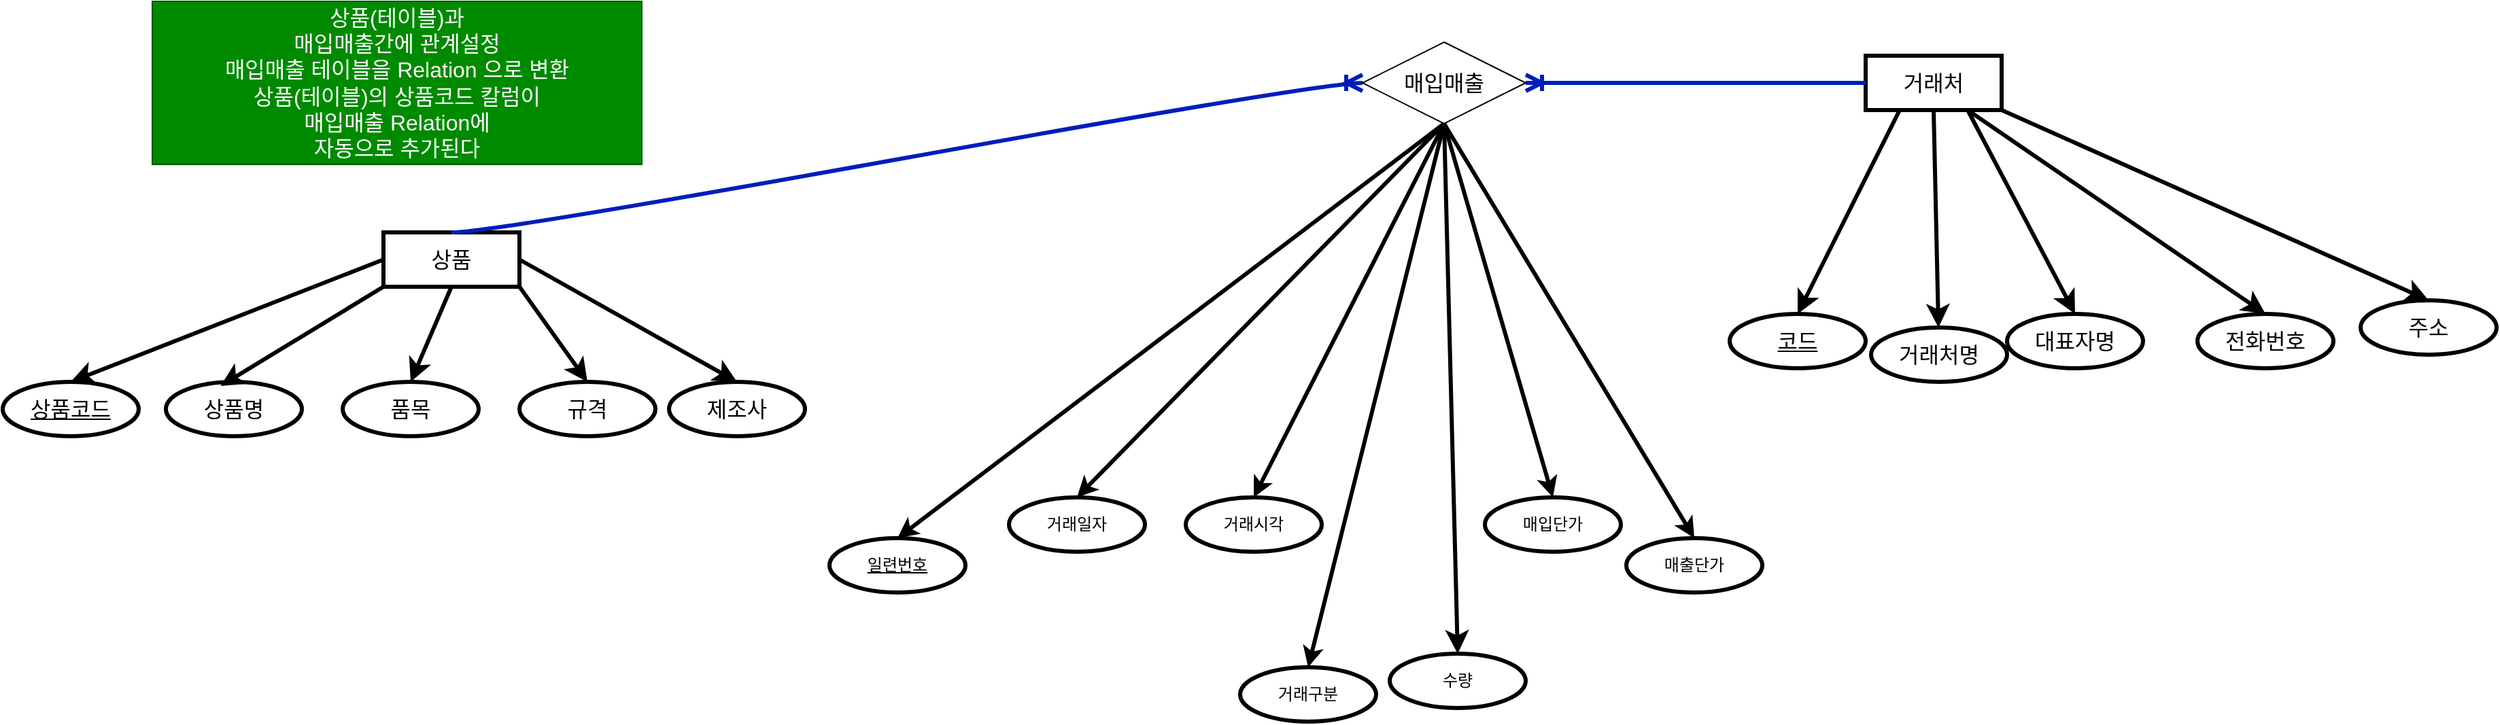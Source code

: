 <mxfile version="23.0.2" type="device">
  <diagram name="페이지-1" id="M4Id_1pIdkz0X55tzxJu">
    <mxGraphModel dx="3345" dy="1410" grid="1" gridSize="10" guides="1" tooltips="1" connect="1" arrows="1" fold="1" page="1" pageScale="1" pageWidth="827" pageHeight="1169" math="0" shadow="0">
      <root>
        <mxCell id="0" />
        <mxCell id="1" parent="0" />
        <mxCell id="pQJyKxE98RG4ciC6QEuW-39" style="rounded=0;orthogonalLoop=1;jettySize=auto;html=1;exitX=0.5;exitY=1;exitDx=0;exitDy=0;entryX=0.5;entryY=0;entryDx=0;entryDy=0;strokeWidth=3;" parent="1" source="YmbX4Pl8wMP9L46DUGKp-17" target="pQJyKxE98RG4ciC6QEuW-4" edge="1">
          <mxGeometry relative="1" as="geometry">
            <mxPoint x="294.0" y="510" as="sourcePoint" />
          </mxGeometry>
        </mxCell>
        <mxCell id="pQJyKxE98RG4ciC6QEuW-40" style="rounded=0;orthogonalLoop=1;jettySize=auto;html=1;exitX=0.5;exitY=1;exitDx=0;exitDy=0;entryX=0.5;entryY=0;entryDx=0;entryDy=0;strokeWidth=3;" parent="1" source="YmbX4Pl8wMP9L46DUGKp-17" target="pQJyKxE98RG4ciC6QEuW-8" edge="1">
          <mxGeometry relative="1" as="geometry">
            <mxPoint x="294.0" y="510" as="sourcePoint" />
          </mxGeometry>
        </mxCell>
        <mxCell id="pQJyKxE98RG4ciC6QEuW-43" style="rounded=0;orthogonalLoop=1;jettySize=auto;html=1;exitX=0.5;exitY=1;exitDx=0;exitDy=0;entryX=0.5;entryY=0;entryDx=0;entryDy=0;strokeWidth=3;" parent="1" source="YmbX4Pl8wMP9L46DUGKp-17" target="pQJyKxE98RG4ciC6QEuW-23" edge="1">
          <mxGeometry relative="1" as="geometry">
            <mxPoint x="319.0" y="510" as="sourcePoint" />
          </mxGeometry>
        </mxCell>
        <mxCell id="pQJyKxE98RG4ciC6QEuW-47" style="rounded=0;orthogonalLoop=1;jettySize=auto;html=1;exitX=0.5;exitY=1;exitDx=0;exitDy=0;entryX=0.5;entryY=0;entryDx=0;entryDy=0;strokeWidth=3;" parent="1" source="YmbX4Pl8wMP9L46DUGKp-17" target="YmbX4Pl8wMP9L46DUGKp-1" edge="1">
          <mxGeometry relative="1" as="geometry">
            <mxPoint x="369.0" y="510" as="sourcePoint" />
            <mxPoint x="804" y="580" as="targetPoint" />
          </mxGeometry>
        </mxCell>
        <mxCell id="pQJyKxE98RG4ciC6QEuW-48" style="rounded=0;orthogonalLoop=1;jettySize=auto;html=1;exitX=0.5;exitY=1;exitDx=0;exitDy=0;entryX=0.5;entryY=0;entryDx=0;entryDy=0;strokeWidth=3;" parent="1" source="YmbX4Pl8wMP9L46DUGKp-17" target="pQJyKxE98RG4ciC6QEuW-30" edge="1">
          <mxGeometry relative="1" as="geometry">
            <mxPoint x="394.0" y="510" as="sourcePoint" />
          </mxGeometry>
        </mxCell>
        <mxCell id="pQJyKxE98RG4ciC6QEuW-49" style="rounded=0;orthogonalLoop=1;jettySize=auto;html=1;exitX=0.5;exitY=1;exitDx=0;exitDy=0;entryX=0.5;entryY=0;entryDx=0;entryDy=0;strokeWidth=3;" parent="1" source="YmbX4Pl8wMP9L46DUGKp-17" target="pQJyKxE98RG4ciC6QEuW-37" edge="1">
          <mxGeometry relative="1" as="geometry">
            <mxPoint x="394.0" y="510" as="sourcePoint" />
          </mxGeometry>
        </mxCell>
        <mxCell id="pQJyKxE98RG4ciC6QEuW-4" value="일련번호&lt;br&gt;" style="ellipse;whiteSpace=wrap;html=1;align=center;fontStyle=4;strokeWidth=3;" parent="1" vertex="1">
          <mxGeometry x="-52" y="725" width="100" height="40" as="geometry" />
        </mxCell>
        <mxCell id="pQJyKxE98RG4ciC6QEuW-8" value="거래일자&lt;br&gt;" style="ellipse;whiteSpace=wrap;html=1;align=center;strokeWidth=3;" parent="1" vertex="1">
          <mxGeometry x="80" y="695" width="100" height="40" as="geometry" />
        </mxCell>
        <mxCell id="pQJyKxE98RG4ciC6QEuW-23" value="거래시각" style="ellipse;whiteSpace=wrap;html=1;align=center;strokeWidth=3;" parent="1" vertex="1">
          <mxGeometry x="210" y="695" width="100" height="40" as="geometry" />
        </mxCell>
        <mxCell id="pQJyKxE98RG4ciC6QEuW-29" value="수량" style="ellipse;whiteSpace=wrap;html=1;align=center;strokeWidth=3;" parent="1" vertex="1">
          <mxGeometry x="360" y="810" width="100" height="40" as="geometry" />
        </mxCell>
        <mxCell id="pQJyKxE98RG4ciC6QEuW-30" value="매입단가" style="ellipse;whiteSpace=wrap;html=1;align=center;strokeWidth=3;" parent="1" vertex="1">
          <mxGeometry x="430" y="695" width="100" height="40" as="geometry" />
        </mxCell>
        <mxCell id="pQJyKxE98RG4ciC6QEuW-37" value="매출단가&lt;br&gt;" style="ellipse;whiteSpace=wrap;html=1;align=center;strokeWidth=3;" parent="1" vertex="1">
          <mxGeometry x="534" y="725" width="100" height="40" as="geometry" />
        </mxCell>
        <mxCell id="YmbX4Pl8wMP9L46DUGKp-1" value="거래구분" style="ellipse;whiteSpace=wrap;html=1;align=center;strokeWidth=3;" parent="1" vertex="1">
          <mxGeometry x="250" y="820" width="100" height="40" as="geometry" />
        </mxCell>
        <mxCell id="YmbX4Pl8wMP9L46DUGKp-10" style="edgeStyle=none;curved=1;rounded=0;orthogonalLoop=1;jettySize=auto;html=1;exitX=0;exitY=0.5;exitDx=0;exitDy=0;entryX=0.5;entryY=0;entryDx=0;entryDy=0;fontSize=12;startSize=8;endSize=8;strokeWidth=3;" parent="1" source="YmbX4Pl8wMP9L46DUGKp-2" target="YmbX4Pl8wMP9L46DUGKp-3" edge="1">
          <mxGeometry relative="1" as="geometry" />
        </mxCell>
        <mxCell id="YmbX4Pl8wMP9L46DUGKp-12" style="edgeStyle=none;curved=1;rounded=0;orthogonalLoop=1;jettySize=auto;html=1;exitX=0.5;exitY=1;exitDx=0;exitDy=0;entryX=0.5;entryY=0;entryDx=0;entryDy=0;fontSize=12;startSize=8;endSize=8;strokeWidth=3;" parent="1" source="YmbX4Pl8wMP9L46DUGKp-2" target="YmbX4Pl8wMP9L46DUGKp-5" edge="1">
          <mxGeometry relative="1" as="geometry" />
        </mxCell>
        <mxCell id="YmbX4Pl8wMP9L46DUGKp-13" style="edgeStyle=none;curved=1;rounded=0;orthogonalLoop=1;jettySize=auto;html=1;exitX=1;exitY=1;exitDx=0;exitDy=0;entryX=0.5;entryY=0;entryDx=0;entryDy=0;fontSize=12;startSize=8;endSize=8;strokeWidth=3;" parent="1" source="YmbX4Pl8wMP9L46DUGKp-2" target="YmbX4Pl8wMP9L46DUGKp-6" edge="1">
          <mxGeometry relative="1" as="geometry" />
        </mxCell>
        <mxCell id="YmbX4Pl8wMP9L46DUGKp-14" style="edgeStyle=none;curved=1;rounded=0;orthogonalLoop=1;jettySize=auto;html=1;exitX=1;exitY=0.5;exitDx=0;exitDy=0;entryX=0.5;entryY=0;entryDx=0;entryDy=0;fontSize=12;startSize=8;endSize=8;strokeWidth=3;" parent="1" source="YmbX4Pl8wMP9L46DUGKp-2" target="YmbX4Pl8wMP9L46DUGKp-7" edge="1">
          <mxGeometry relative="1" as="geometry" />
        </mxCell>
        <mxCell id="YmbX4Pl8wMP9L46DUGKp-2" value="상품&lt;br&gt;" style="whiteSpace=wrap;html=1;align=center;fontSize=16;strokeWidth=3;" parent="1" vertex="1">
          <mxGeometry x="-380" y="500" width="100" height="40" as="geometry" />
        </mxCell>
        <mxCell id="YmbX4Pl8wMP9L46DUGKp-3" value="상품코드" style="ellipse;whiteSpace=wrap;html=1;align=center;fontStyle=4;fontSize=16;strokeWidth=3;" parent="1" vertex="1">
          <mxGeometry x="-660" y="610" width="100" height="40" as="geometry" />
        </mxCell>
        <mxCell id="YmbX4Pl8wMP9L46DUGKp-4" value="상품명&lt;br&gt;" style="ellipse;whiteSpace=wrap;html=1;align=center;fontSize=16;strokeWidth=3;" parent="1" vertex="1">
          <mxGeometry x="-540" y="610" width="100" height="40" as="geometry" />
        </mxCell>
        <mxCell id="YmbX4Pl8wMP9L46DUGKp-5" value="품목" style="ellipse;whiteSpace=wrap;html=1;align=center;fontSize=16;strokeWidth=3;" parent="1" vertex="1">
          <mxGeometry x="-410" y="610" width="100" height="40" as="geometry" />
        </mxCell>
        <mxCell id="YmbX4Pl8wMP9L46DUGKp-6" value="규격" style="ellipse;whiteSpace=wrap;html=1;align=center;fontSize=16;strokeWidth=3;" parent="1" vertex="1">
          <mxGeometry x="-280" y="610" width="100" height="40" as="geometry" />
        </mxCell>
        <mxCell id="YmbX4Pl8wMP9L46DUGKp-7" value="제조사" style="ellipse;whiteSpace=wrap;html=1;align=center;fontSize=16;strokeWidth=3;" parent="1" vertex="1">
          <mxGeometry x="-170" y="610" width="100" height="40" as="geometry" />
        </mxCell>
        <mxCell id="YmbX4Pl8wMP9L46DUGKp-11" style="edgeStyle=none;curved=1;rounded=0;orthogonalLoop=1;jettySize=auto;html=1;exitX=0;exitY=1;exitDx=0;exitDy=0;entryX=0.402;entryY=0.075;entryDx=0;entryDy=0;entryPerimeter=0;fontSize=12;startSize=8;endSize=8;strokeWidth=3;" parent="1" source="YmbX4Pl8wMP9L46DUGKp-2" target="YmbX4Pl8wMP9L46DUGKp-4" edge="1">
          <mxGeometry relative="1" as="geometry" />
        </mxCell>
        <mxCell id="YmbX4Pl8wMP9L46DUGKp-15" value="" style="edgeStyle=entityRelationEdgeStyle;fontSize=12;html=1;endArrow=ERoneToMany;rounded=0;startSize=8;endSize=8;curved=1;entryX=0;entryY=0.5;entryDx=0;entryDy=0;exitX=0.5;exitY=0;exitDx=0;exitDy=0;strokeWidth=3;fillColor=#0050ef;strokeColor=#001DBC;" parent="1" source="YmbX4Pl8wMP9L46DUGKp-2" target="YmbX4Pl8wMP9L46DUGKp-17" edge="1">
          <mxGeometry width="100" height="100" relative="1" as="geometry">
            <mxPoint x="30" y="430" as="sourcePoint" />
            <mxPoint x="294.0" y="490" as="targetPoint" />
          </mxGeometry>
        </mxCell>
        <mxCell id="YmbX4Pl8wMP9L46DUGKp-18" style="edgeStyle=none;curved=1;rounded=0;orthogonalLoop=1;jettySize=auto;html=1;exitX=0.5;exitY=1;exitDx=0;exitDy=0;entryX=0.5;entryY=0;entryDx=0;entryDy=0;fontSize=12;startSize=8;endSize=8;strokeWidth=3;" parent="1" source="YmbX4Pl8wMP9L46DUGKp-17" target="pQJyKxE98RG4ciC6QEuW-29" edge="1">
          <mxGeometry relative="1" as="geometry" />
        </mxCell>
        <mxCell id="YmbX4Pl8wMP9L46DUGKp-17" value="매입매출&lt;br&gt;" style="shape=rhombus;perimeter=rhombusPerimeter;whiteSpace=wrap;html=1;align=center;fontSize=16;" parent="1" vertex="1">
          <mxGeometry x="340" y="360" width="120" height="60" as="geometry" />
        </mxCell>
        <mxCell id="FdrjEFfm6dHLRwkYKro0-1" value="상품(테이블)과&lt;br&gt;매입매출간에 관계설정&lt;br&gt;매입매출 테이블을 Relation 으로 변환&lt;br&gt;상품(테이블)의 상품코드 칼럼이&lt;br&gt;매입매출 Relation에 &lt;br&gt;자동으로 추가된다" style="rounded=0;whiteSpace=wrap;html=1;fontSize=16;fillColor=#008a00;fontColor=#ffffff;strokeColor=#005700;" parent="1" vertex="1">
          <mxGeometry x="-550" y="330" width="360" height="120" as="geometry" />
        </mxCell>
        <mxCell id="VpidW-2opCjVgh02ENmp-10" style="edgeStyle=none;curved=1;rounded=0;orthogonalLoop=1;jettySize=auto;html=1;exitX=0.25;exitY=1;exitDx=0;exitDy=0;entryX=0.5;entryY=0;entryDx=0;entryDy=0;fontSize=12;startSize=8;endSize=8;strokeWidth=3;" edge="1" parent="1" source="VpidW-2opCjVgh02ENmp-1" target="VpidW-2opCjVgh02ENmp-4">
          <mxGeometry relative="1" as="geometry" />
        </mxCell>
        <mxCell id="VpidW-2opCjVgh02ENmp-11" style="edgeStyle=none;curved=1;rounded=0;orthogonalLoop=1;jettySize=auto;html=1;exitX=0.5;exitY=1;exitDx=0;exitDy=0;fontSize=12;startSize=8;endSize=8;strokeWidth=3;" edge="1" parent="1" source="VpidW-2opCjVgh02ENmp-1" target="VpidW-2opCjVgh02ENmp-7">
          <mxGeometry relative="1" as="geometry" />
        </mxCell>
        <mxCell id="VpidW-2opCjVgh02ENmp-12" style="edgeStyle=none;curved=1;rounded=0;orthogonalLoop=1;jettySize=auto;html=1;exitX=0.75;exitY=1;exitDx=0;exitDy=0;entryX=0.5;entryY=0;entryDx=0;entryDy=0;fontSize=12;startSize=8;endSize=8;strokeWidth=3;" edge="1" parent="1" source="VpidW-2opCjVgh02ENmp-1" target="VpidW-2opCjVgh02ENmp-6">
          <mxGeometry relative="1" as="geometry" />
        </mxCell>
        <mxCell id="VpidW-2opCjVgh02ENmp-14" style="edgeStyle=none;curved=1;rounded=0;orthogonalLoop=1;jettySize=auto;html=1;exitX=0.75;exitY=1;exitDx=0;exitDy=0;entryX=0.5;entryY=0;entryDx=0;entryDy=0;fontSize=12;startSize=8;endSize=8;strokeWidth=3;" edge="1" parent="1" source="VpidW-2opCjVgh02ENmp-1" target="VpidW-2opCjVgh02ENmp-8">
          <mxGeometry relative="1" as="geometry" />
        </mxCell>
        <mxCell id="VpidW-2opCjVgh02ENmp-15" style="edgeStyle=none;curved=1;rounded=0;orthogonalLoop=1;jettySize=auto;html=1;exitX=1;exitY=1;exitDx=0;exitDy=0;entryX=0.5;entryY=0;entryDx=0;entryDy=0;fontSize=12;startSize=8;endSize=8;strokeWidth=3;" edge="1" parent="1" source="VpidW-2opCjVgh02ENmp-1" target="VpidW-2opCjVgh02ENmp-9">
          <mxGeometry relative="1" as="geometry" />
        </mxCell>
        <mxCell id="VpidW-2opCjVgh02ENmp-1" value="거래처&lt;br&gt;" style="whiteSpace=wrap;html=1;align=center;fontSize=16;strokeWidth=3;" vertex="1" parent="1">
          <mxGeometry x="710" y="370" width="100" height="40" as="geometry" />
        </mxCell>
        <mxCell id="VpidW-2opCjVgh02ENmp-2" value="" style="edgeStyle=entityRelationEdgeStyle;fontSize=12;html=1;endArrow=ERoneToMany;rounded=0;startSize=8;endSize=8;curved=1;exitX=0;exitY=0.5;exitDx=0;exitDy=0;entryX=1;entryY=0.5;entryDx=0;entryDy=0;strokeWidth=3;fillColor=#0050ef;strokeColor=#001DBC;" edge="1" parent="1" source="VpidW-2opCjVgh02ENmp-1" target="YmbX4Pl8wMP9L46DUGKp-17">
          <mxGeometry width="100" height="100" relative="1" as="geometry">
            <mxPoint x="570" y="430" as="sourcePoint" />
            <mxPoint x="670" y="330" as="targetPoint" />
          </mxGeometry>
        </mxCell>
        <mxCell id="VpidW-2opCjVgh02ENmp-4" value="코드&lt;br&gt;" style="ellipse;whiteSpace=wrap;html=1;align=center;fontStyle=4;fontSize=16;strokeWidth=3;" vertex="1" parent="1">
          <mxGeometry x="610" y="560" width="100" height="40" as="geometry" />
        </mxCell>
        <mxCell id="VpidW-2opCjVgh02ENmp-6" value="대표자명" style="ellipse;whiteSpace=wrap;html=1;align=center;fontSize=16;strokeWidth=3;" vertex="1" parent="1">
          <mxGeometry x="814" y="560" width="100" height="40" as="geometry" />
        </mxCell>
        <mxCell id="VpidW-2opCjVgh02ENmp-7" value="거래처명" style="ellipse;whiteSpace=wrap;html=1;align=center;fontSize=16;strokeWidth=3;" vertex="1" parent="1">
          <mxGeometry x="714" y="570" width="100" height="40" as="geometry" />
        </mxCell>
        <mxCell id="VpidW-2opCjVgh02ENmp-8" value="전화번호" style="ellipse;whiteSpace=wrap;html=1;align=center;fontSize=16;strokeWidth=3;" vertex="1" parent="1">
          <mxGeometry x="954" y="560" width="100" height="40" as="geometry" />
        </mxCell>
        <mxCell id="VpidW-2opCjVgh02ENmp-9" value="주소&lt;br&gt;" style="ellipse;whiteSpace=wrap;html=1;align=center;fontSize=16;strokeWidth=3;" vertex="1" parent="1">
          <mxGeometry x="1074" y="550" width="100" height="40" as="geometry" />
        </mxCell>
      </root>
    </mxGraphModel>
  </diagram>
</mxfile>
